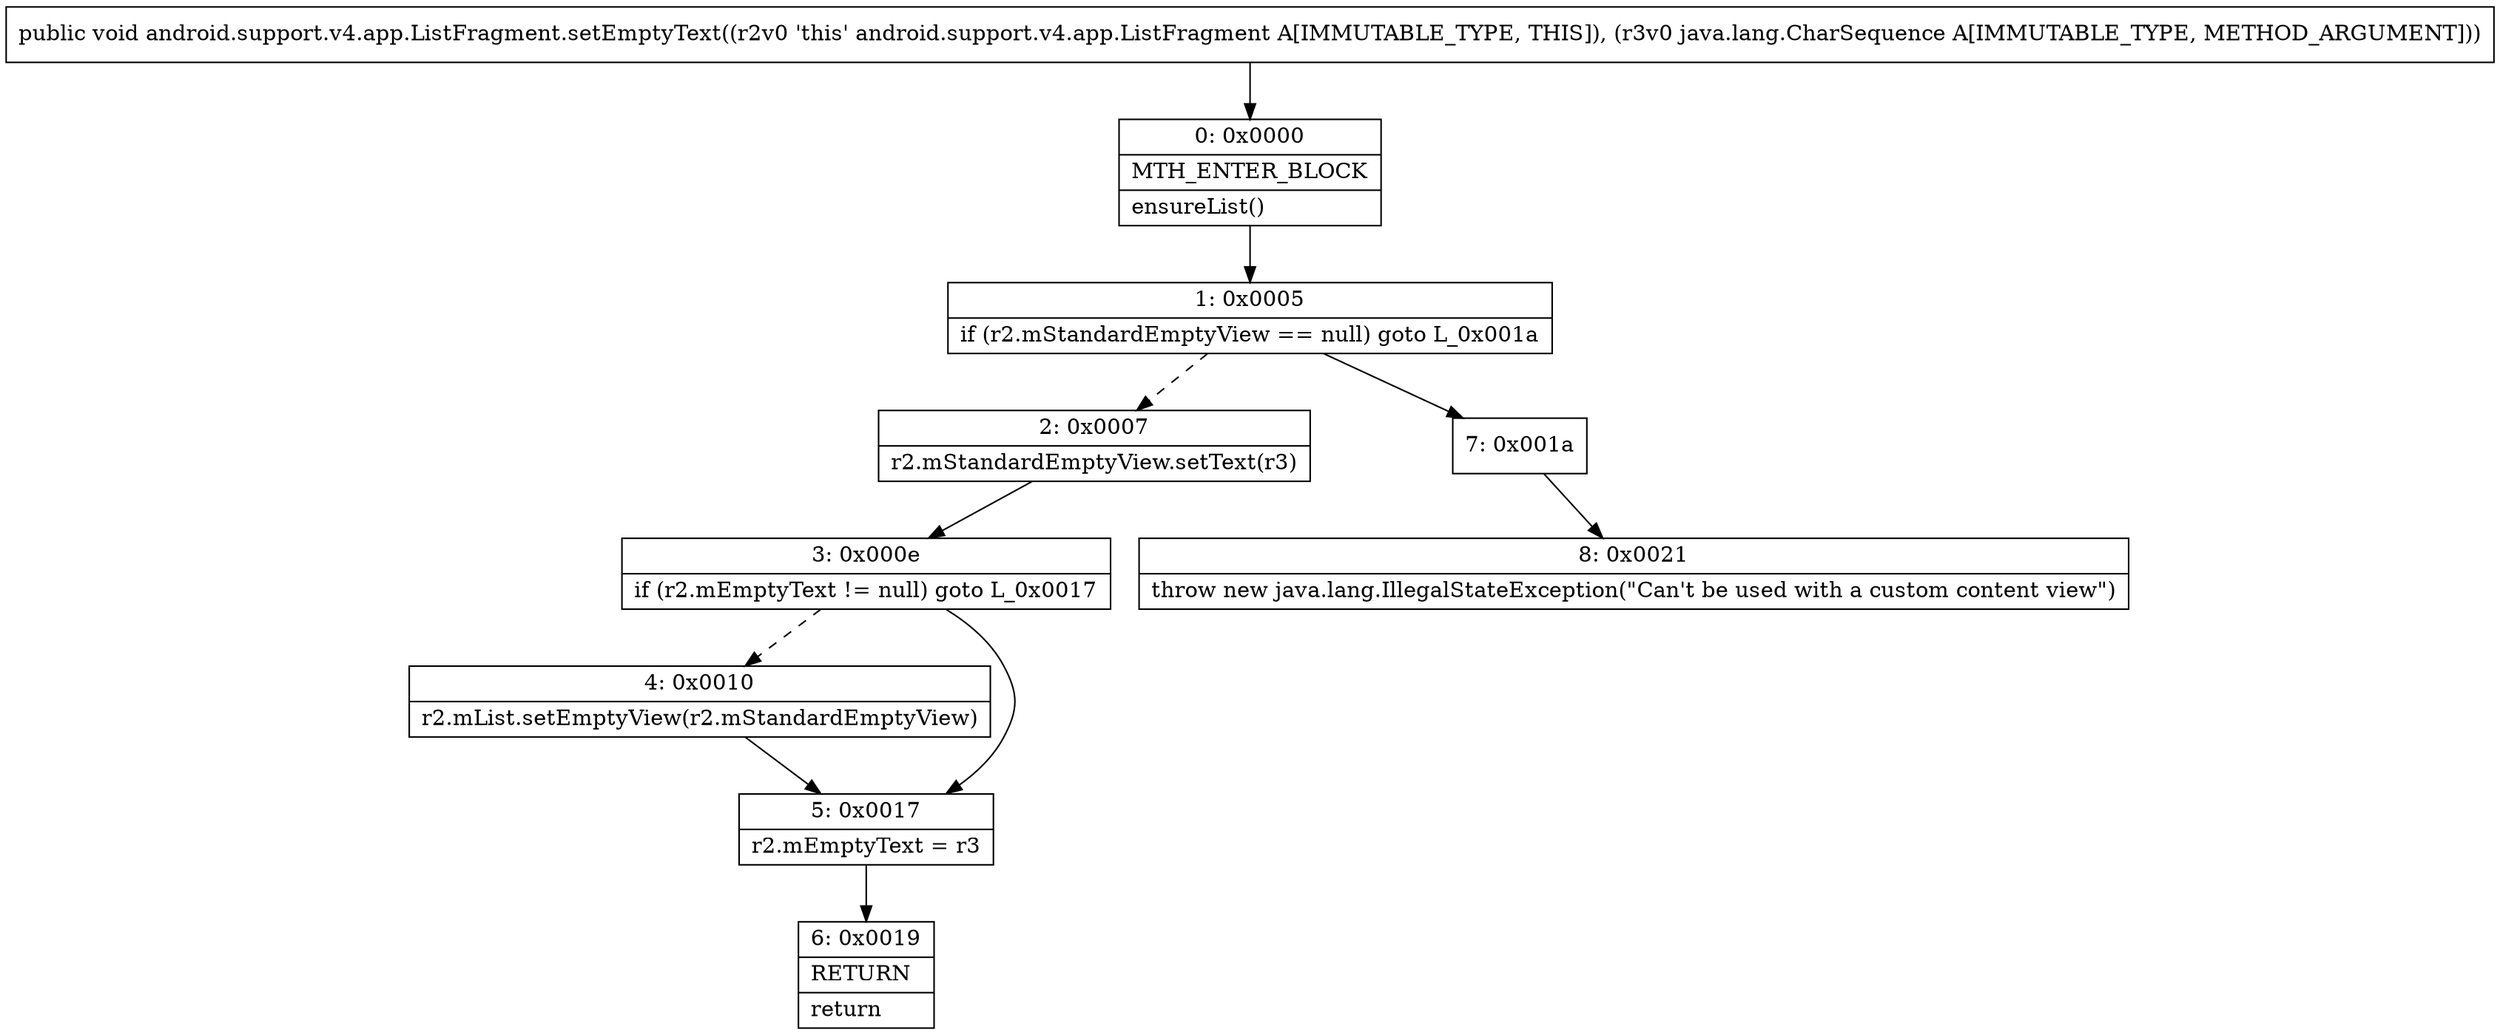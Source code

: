 digraph "CFG forandroid.support.v4.app.ListFragment.setEmptyText(Ljava\/lang\/CharSequence;)V" {
Node_0 [shape=record,label="{0\:\ 0x0000|MTH_ENTER_BLOCK\l|ensureList()\l}"];
Node_1 [shape=record,label="{1\:\ 0x0005|if (r2.mStandardEmptyView == null) goto L_0x001a\l}"];
Node_2 [shape=record,label="{2\:\ 0x0007|r2.mStandardEmptyView.setText(r3)\l}"];
Node_3 [shape=record,label="{3\:\ 0x000e|if (r2.mEmptyText != null) goto L_0x0017\l}"];
Node_4 [shape=record,label="{4\:\ 0x0010|r2.mList.setEmptyView(r2.mStandardEmptyView)\l}"];
Node_5 [shape=record,label="{5\:\ 0x0017|r2.mEmptyText = r3\l}"];
Node_6 [shape=record,label="{6\:\ 0x0019|RETURN\l|return\l}"];
Node_7 [shape=record,label="{7\:\ 0x001a}"];
Node_8 [shape=record,label="{8\:\ 0x0021|throw new java.lang.IllegalStateException(\"Can't be used with a custom content view\")\l}"];
MethodNode[shape=record,label="{public void android.support.v4.app.ListFragment.setEmptyText((r2v0 'this' android.support.v4.app.ListFragment A[IMMUTABLE_TYPE, THIS]), (r3v0 java.lang.CharSequence A[IMMUTABLE_TYPE, METHOD_ARGUMENT])) }"];
MethodNode -> Node_0;
Node_0 -> Node_1;
Node_1 -> Node_2[style=dashed];
Node_1 -> Node_7;
Node_2 -> Node_3;
Node_3 -> Node_4[style=dashed];
Node_3 -> Node_5;
Node_4 -> Node_5;
Node_5 -> Node_6;
Node_7 -> Node_8;
}

